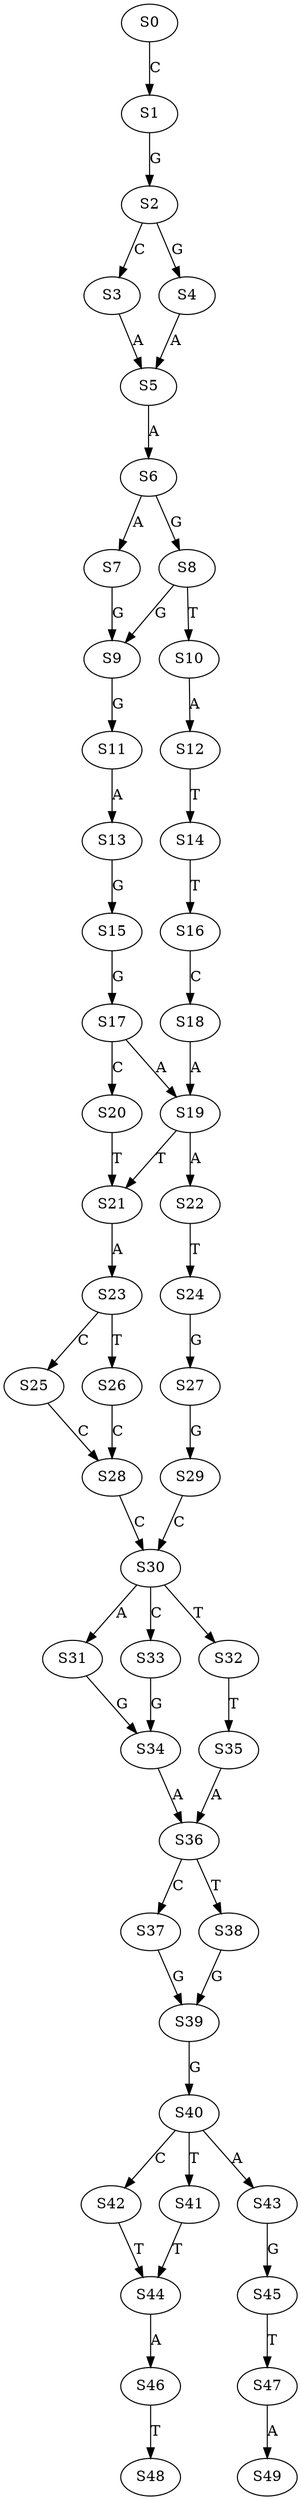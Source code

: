 strict digraph  {
	S0 -> S1 [ label = C ];
	S1 -> S2 [ label = G ];
	S2 -> S3 [ label = C ];
	S2 -> S4 [ label = G ];
	S3 -> S5 [ label = A ];
	S4 -> S5 [ label = A ];
	S5 -> S6 [ label = A ];
	S6 -> S7 [ label = A ];
	S6 -> S8 [ label = G ];
	S7 -> S9 [ label = G ];
	S8 -> S9 [ label = G ];
	S8 -> S10 [ label = T ];
	S9 -> S11 [ label = G ];
	S10 -> S12 [ label = A ];
	S11 -> S13 [ label = A ];
	S12 -> S14 [ label = T ];
	S13 -> S15 [ label = G ];
	S14 -> S16 [ label = T ];
	S15 -> S17 [ label = G ];
	S16 -> S18 [ label = C ];
	S17 -> S19 [ label = A ];
	S17 -> S20 [ label = C ];
	S18 -> S19 [ label = A ];
	S19 -> S21 [ label = T ];
	S19 -> S22 [ label = A ];
	S20 -> S21 [ label = T ];
	S21 -> S23 [ label = A ];
	S22 -> S24 [ label = T ];
	S23 -> S25 [ label = C ];
	S23 -> S26 [ label = T ];
	S24 -> S27 [ label = G ];
	S25 -> S28 [ label = C ];
	S26 -> S28 [ label = C ];
	S27 -> S29 [ label = G ];
	S28 -> S30 [ label = C ];
	S29 -> S30 [ label = C ];
	S30 -> S31 [ label = A ];
	S30 -> S32 [ label = T ];
	S30 -> S33 [ label = C ];
	S31 -> S34 [ label = G ];
	S32 -> S35 [ label = T ];
	S33 -> S34 [ label = G ];
	S34 -> S36 [ label = A ];
	S35 -> S36 [ label = A ];
	S36 -> S37 [ label = C ];
	S36 -> S38 [ label = T ];
	S37 -> S39 [ label = G ];
	S38 -> S39 [ label = G ];
	S39 -> S40 [ label = G ];
	S40 -> S41 [ label = T ];
	S40 -> S42 [ label = C ];
	S40 -> S43 [ label = A ];
	S41 -> S44 [ label = T ];
	S42 -> S44 [ label = T ];
	S43 -> S45 [ label = G ];
	S44 -> S46 [ label = A ];
	S45 -> S47 [ label = T ];
	S46 -> S48 [ label = T ];
	S47 -> S49 [ label = A ];
}

